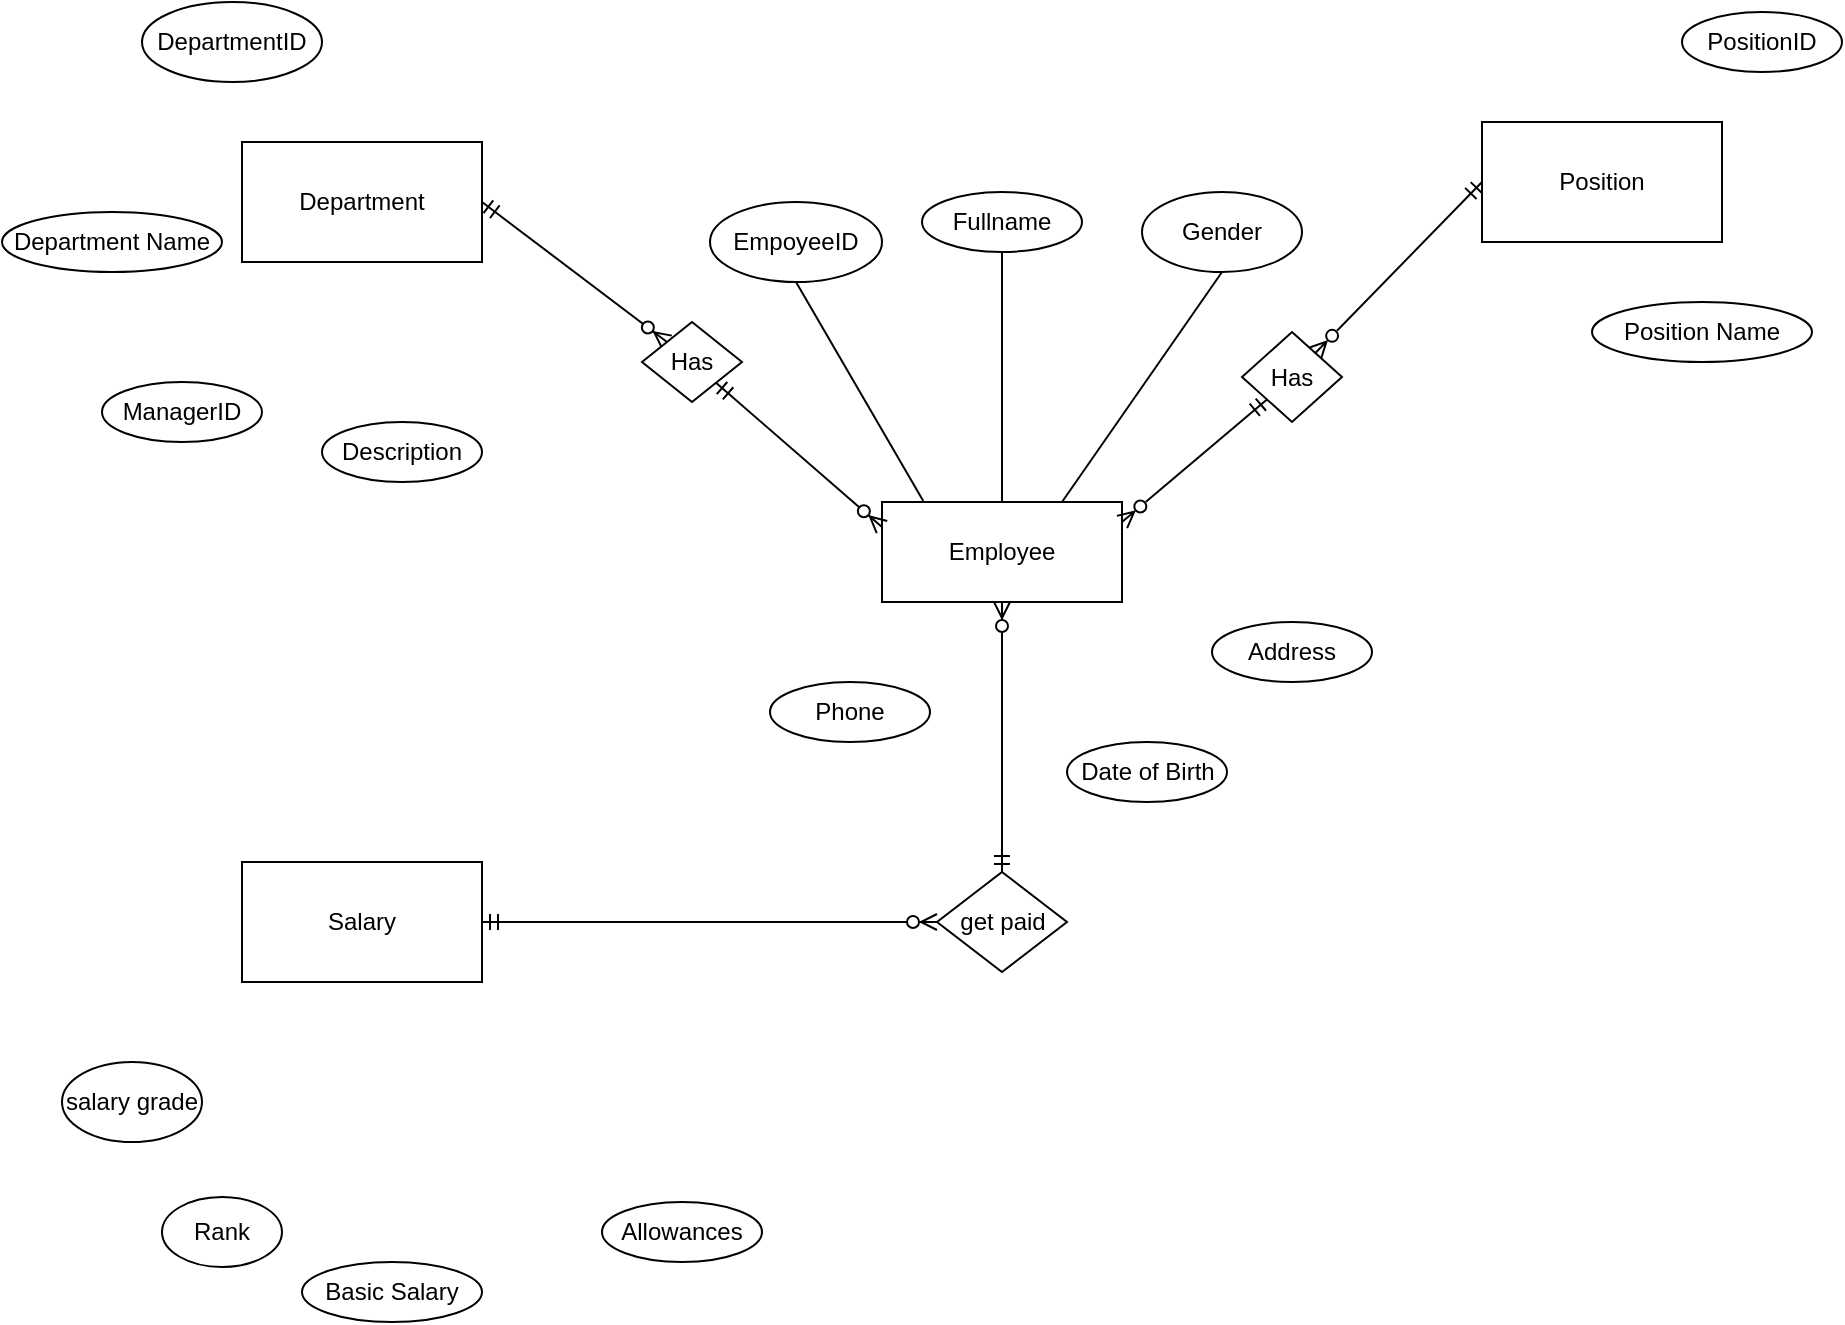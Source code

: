 <mxfile version="21.0.8" type="github">
  <diagram name="Trang-1" id="3GENcBDF0UVFm20Mfzve">
    <mxGraphModel dx="1663" dy="495" grid="1" gridSize="10" guides="1" tooltips="1" connect="1" arrows="1" fold="1" page="1" pageScale="1" pageWidth="827" pageHeight="1169" math="0" shadow="0">
      <root>
        <mxCell id="0" />
        <mxCell id="1" parent="0" />
        <mxCell id="DCryzGYHTG0MbwkWddd8-1" value="Employee " style="rounded=0;whiteSpace=wrap;html=1;" vertex="1" parent="1">
          <mxGeometry x="390" y="250" width="120" height="50" as="geometry" />
        </mxCell>
        <mxCell id="DCryzGYHTG0MbwkWddd8-35" style="rounded=0;orthogonalLoop=1;jettySize=auto;html=1;exitX=0;exitY=1;exitDx=0;exitDy=0;startArrow=ERmandOne;startFill=0;endArrow=ERzeroToMany;endFill=0;" edge="1" parent="1" source="DCryzGYHTG0MbwkWddd8-70">
          <mxGeometry relative="1" as="geometry">
            <mxPoint x="510" y="260" as="targetPoint" />
          </mxGeometry>
        </mxCell>
        <mxCell id="DCryzGYHTG0MbwkWddd8-3" value="Position" style="rounded=0;whiteSpace=wrap;html=1;" vertex="1" parent="1">
          <mxGeometry x="690" y="60" width="120" height="60" as="geometry" />
        </mxCell>
        <mxCell id="DCryzGYHTG0MbwkWddd8-4" value="Salary " style="rounded=0;whiteSpace=wrap;html=1;" vertex="1" parent="1">
          <mxGeometry x="70" y="430" width="120" height="60" as="geometry" />
        </mxCell>
        <mxCell id="DCryzGYHTG0MbwkWddd8-25" value="Department" style="rounded=0;whiteSpace=wrap;html=1;" vertex="1" parent="1">
          <mxGeometry x="70" y="70" width="120" height="60" as="geometry" />
        </mxCell>
        <mxCell id="DCryzGYHTG0MbwkWddd8-26" value="" style="fontSize=12;html=1;endArrow=ERzeroToMany;startArrow=ERmandOne;rounded=0;entryX=0;entryY=0.25;entryDx=0;entryDy=0;" edge="1" parent="1" source="DCryzGYHTG0MbwkWddd8-67" target="DCryzGYHTG0MbwkWddd8-1">
          <mxGeometry width="100" height="100" relative="1" as="geometry">
            <mxPoint x="310" y="190" as="sourcePoint" />
            <mxPoint x="410" y="90" as="targetPoint" />
          </mxGeometry>
        </mxCell>
        <mxCell id="DCryzGYHTG0MbwkWddd8-30" value="" style="fontSize=12;html=1;endArrow=ERzeroToMany;startArrow=ERmandOne;rounded=0;elbow=vertical;entryX=0.5;entryY=1;entryDx=0;entryDy=0;exitX=0.5;exitY=0;exitDx=0;exitDy=0;" edge="1" parent="1" source="DCryzGYHTG0MbwkWddd8-58" target="DCryzGYHTG0MbwkWddd8-1">
          <mxGeometry width="100" height="100" relative="1" as="geometry">
            <mxPoint x="380" y="470" as="sourcePoint" />
            <mxPoint x="410" y="240" as="targetPoint" />
          </mxGeometry>
        </mxCell>
        <mxCell id="DCryzGYHTG0MbwkWddd8-73" style="rounded=0;orthogonalLoop=1;jettySize=auto;html=1;exitX=0.5;exitY=1;exitDx=0;exitDy=0;entryX=0.172;entryY=-0.009;entryDx=0;entryDy=0;entryPerimeter=0;endArrow=none;endFill=0;" edge="1" parent="1" source="DCryzGYHTG0MbwkWddd8-34" target="DCryzGYHTG0MbwkWddd8-1">
          <mxGeometry relative="1" as="geometry" />
        </mxCell>
        <mxCell id="DCryzGYHTG0MbwkWddd8-34" value="EmpoyeeID" style="ellipse;whiteSpace=wrap;html=1;" vertex="1" parent="1">
          <mxGeometry x="304" y="100" width="86" height="40" as="geometry" />
        </mxCell>
        <mxCell id="DCryzGYHTG0MbwkWddd8-74" style="rounded=0;orthogonalLoop=1;jettySize=auto;html=1;exitX=0.5;exitY=1;exitDx=0;exitDy=0;endArrow=none;endFill=0;" edge="1" parent="1" source="DCryzGYHTG0MbwkWddd8-38" target="DCryzGYHTG0MbwkWddd8-1">
          <mxGeometry relative="1" as="geometry" />
        </mxCell>
        <mxCell id="DCryzGYHTG0MbwkWddd8-38" value="Fullname" style="ellipse;whiteSpace=wrap;html=1;" vertex="1" parent="1">
          <mxGeometry x="410" y="95" width="80" height="30" as="geometry" />
        </mxCell>
        <mxCell id="DCryzGYHTG0MbwkWddd8-75" style="rounded=0;orthogonalLoop=1;jettySize=auto;html=1;exitX=0.5;exitY=1;exitDx=0;exitDy=0;entryX=0.75;entryY=0;entryDx=0;entryDy=0;endArrow=none;endFill=0;" edge="1" parent="1" source="DCryzGYHTG0MbwkWddd8-39" target="DCryzGYHTG0MbwkWddd8-1">
          <mxGeometry relative="1" as="geometry" />
        </mxCell>
        <mxCell id="DCryzGYHTG0MbwkWddd8-39" value="Gender" style="ellipse;whiteSpace=wrap;html=1;" vertex="1" parent="1">
          <mxGeometry x="520" y="95" width="80" height="40" as="geometry" />
        </mxCell>
        <mxCell id="DCryzGYHTG0MbwkWddd8-41" value="Phone" style="ellipse;whiteSpace=wrap;html=1;" vertex="1" parent="1">
          <mxGeometry x="334" y="340" width="80" height="30" as="geometry" />
        </mxCell>
        <mxCell id="DCryzGYHTG0MbwkWddd8-42" value="Address" style="ellipse;whiteSpace=wrap;html=1;" vertex="1" parent="1">
          <mxGeometry x="555" y="310" width="80" height="30" as="geometry" />
        </mxCell>
        <mxCell id="DCryzGYHTG0MbwkWddd8-43" value="Date of Birth" style="ellipse;whiteSpace=wrap;html=1;" vertex="1" parent="1">
          <mxGeometry x="482.5" y="370" width="80" height="30" as="geometry" />
        </mxCell>
        <mxCell id="DCryzGYHTG0MbwkWddd8-46" value="DepartmentID" style="ellipse;whiteSpace=wrap;html=1;" vertex="1" parent="1">
          <mxGeometry x="20" width="90" height="40" as="geometry" />
        </mxCell>
        <mxCell id="DCryzGYHTG0MbwkWddd8-48" value="Department Name" style="ellipse;whiteSpace=wrap;html=1;" vertex="1" parent="1">
          <mxGeometry x="-50" y="105" width="110" height="30" as="geometry" />
        </mxCell>
        <mxCell id="DCryzGYHTG0MbwkWddd8-50" value="ManagerID" style="ellipse;whiteSpace=wrap;html=1;" vertex="1" parent="1">
          <mxGeometry y="190" width="80" height="30" as="geometry" />
        </mxCell>
        <mxCell id="DCryzGYHTG0MbwkWddd8-51" value="Description" style="ellipse;whiteSpace=wrap;html=1;" vertex="1" parent="1">
          <mxGeometry x="110" y="210" width="80" height="30" as="geometry" />
        </mxCell>
        <mxCell id="DCryzGYHTG0MbwkWddd8-52" value="PositionID" style="ellipse;whiteSpace=wrap;html=1;" vertex="1" parent="1">
          <mxGeometry x="790" y="5" width="80" height="30" as="geometry" />
        </mxCell>
        <mxCell id="DCryzGYHTG0MbwkWddd8-53" value="Position Name" style="ellipse;whiteSpace=wrap;html=1;" vertex="1" parent="1">
          <mxGeometry x="745" y="150" width="110" height="30" as="geometry" />
        </mxCell>
        <mxCell id="DCryzGYHTG0MbwkWddd8-54" value="Basic Salary" style="ellipse;whiteSpace=wrap;html=1;" vertex="1" parent="1">
          <mxGeometry x="100" y="630" width="90" height="30" as="geometry" />
        </mxCell>
        <mxCell id="DCryzGYHTG0MbwkWddd8-55" value="Allowances " style="ellipse;whiteSpace=wrap;html=1;" vertex="1" parent="1">
          <mxGeometry x="250" y="600" width="80" height="30" as="geometry" />
        </mxCell>
        <mxCell id="DCryzGYHTG0MbwkWddd8-56" value="Rank" style="ellipse;whiteSpace=wrap;html=1;" vertex="1" parent="1">
          <mxGeometry x="30" y="597.5" width="60" height="35" as="geometry" />
        </mxCell>
        <mxCell id="DCryzGYHTG0MbwkWddd8-57" value="salary grade" style="ellipse;whiteSpace=wrap;html=1;" vertex="1" parent="1">
          <mxGeometry x="-20" y="530" width="70" height="40" as="geometry" />
        </mxCell>
        <mxCell id="DCryzGYHTG0MbwkWddd8-59" value="" style="fontSize=12;html=1;endArrow=ERzeroToMany;startArrow=ERmandOne;rounded=0;elbow=vertical;entryX=0;entryY=0.5;entryDx=0;entryDy=0;exitX=1;exitY=0.5;exitDx=0;exitDy=0;" edge="1" parent="1" source="DCryzGYHTG0MbwkWddd8-4" target="DCryzGYHTG0MbwkWddd8-58">
          <mxGeometry width="100" height="100" relative="1" as="geometry">
            <mxPoint x="210" y="450" as="sourcePoint" />
            <mxPoint x="420" y="300" as="targetPoint" />
          </mxGeometry>
        </mxCell>
        <mxCell id="DCryzGYHTG0MbwkWddd8-58" value="get paid" style="rhombus;whiteSpace=wrap;html=1;" vertex="1" parent="1">
          <mxGeometry x="417.5" y="435" width="65" height="50" as="geometry" />
        </mxCell>
        <mxCell id="DCryzGYHTG0MbwkWddd8-68" value="" style="fontSize=12;html=1;endArrow=ERzeroToMany;startArrow=ERmandOne;rounded=0;exitX=1;exitY=0.5;exitDx=0;exitDy=0;entryX=0;entryY=0;entryDx=0;entryDy=0;" edge="1" parent="1" source="DCryzGYHTG0MbwkWddd8-25" target="DCryzGYHTG0MbwkWddd8-67">
          <mxGeometry width="100" height="100" relative="1" as="geometry">
            <mxPoint x="220" y="140" as="sourcePoint" />
            <mxPoint x="390" y="260" as="targetPoint" />
          </mxGeometry>
        </mxCell>
        <mxCell id="DCryzGYHTG0MbwkWddd8-67" value="Has" style="rhombus;whiteSpace=wrap;html=1;" vertex="1" parent="1">
          <mxGeometry x="270" y="160" width="50" height="40" as="geometry" />
        </mxCell>
        <mxCell id="DCryzGYHTG0MbwkWddd8-71" value="" style="rounded=0;orthogonalLoop=1;jettySize=auto;html=1;exitX=0;exitY=0.5;exitDx=0;exitDy=0;startArrow=ERmandOne;startFill=0;endArrow=ERzeroToMany;endFill=0;" edge="1" parent="1" source="DCryzGYHTG0MbwkWddd8-3" target="DCryzGYHTG0MbwkWddd8-70">
          <mxGeometry relative="1" as="geometry">
            <mxPoint x="660" y="140" as="sourcePoint" />
            <mxPoint x="510" y="275" as="targetPoint" />
          </mxGeometry>
        </mxCell>
        <mxCell id="DCryzGYHTG0MbwkWddd8-70" value="Has" style="rhombus;whiteSpace=wrap;html=1;" vertex="1" parent="1">
          <mxGeometry x="570" y="165" width="50" height="45" as="geometry" />
        </mxCell>
      </root>
    </mxGraphModel>
  </diagram>
</mxfile>
